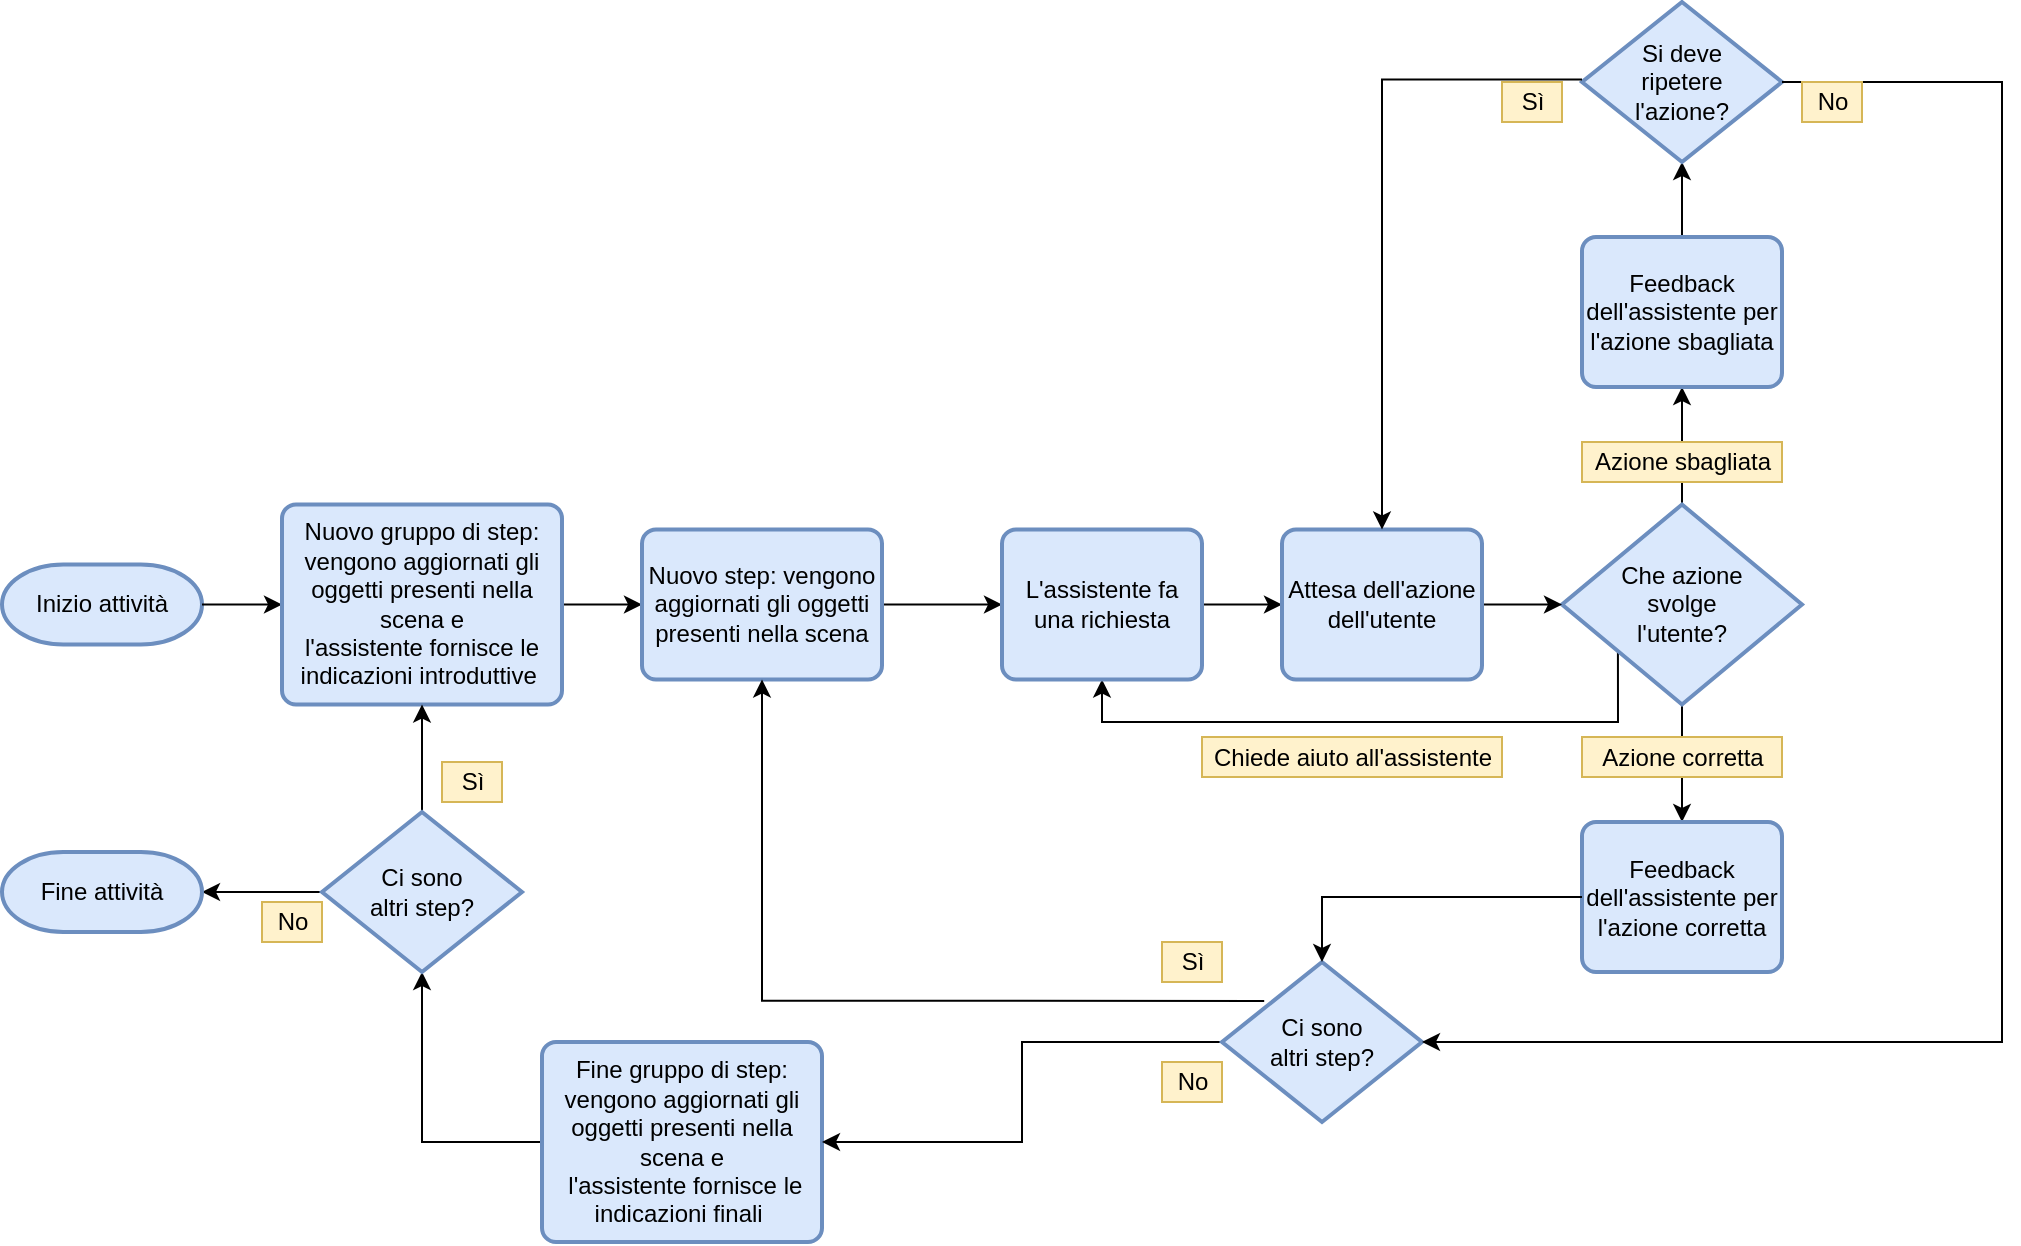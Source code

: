 <mxfile version="13.7.9" type="device" pages="2"><diagram id="1OueEMgrlsj0qGuh6_ml" name="Flow diagram"><mxGraphModel dx="4240" dy="3142" grid="1" gridSize="10" guides="1" tooltips="1" connect="1" arrows="1" fold="1" page="1" pageScale="1" pageWidth="827" pageHeight="1169" math="0" shadow="0"><root><mxCell id="W0KYklzBLhfbYc2nzCM7-0"/><mxCell id="W0KYklzBLhfbYc2nzCM7-1" parent="W0KYklzBLhfbYc2nzCM7-0"/><mxCell id="W0KYklzBLhfbYc2nzCM7-3" value="&lt;span&gt;Inizio attività&lt;/span&gt;" style="strokeWidth=2;html=1;shape=mxgraph.flowchart.terminator;whiteSpace=wrap;fillColor=#dae8fc;strokeColor=#6c8ebf;" parent="W0KYklzBLhfbYc2nzCM7-1" vertex="1"><mxGeometry x="-630" y="-668.75" width="100" height="40" as="geometry"/></mxCell><mxCell id="W0KYklzBLhfbYc2nzCM7-10" value="" style="edgeStyle=orthogonalEdgeStyle;rounded=0;orthogonalLoop=1;jettySize=auto;html=1;exitX=1;exitY=0.5;exitDx=0;exitDy=0;exitPerimeter=0;" parent="W0KYklzBLhfbYc2nzCM7-1" source="W0KYklzBLhfbYc2nzCM7-3" target="W0KYklzBLhfbYc2nzCM7-8" edge="1"><mxGeometry relative="1" as="geometry"><mxPoint x="-400" y="-645" as="sourcePoint"/></mxGeometry></mxCell><mxCell id="W0KYklzBLhfbYc2nzCM7-29" value="" style="edgeStyle=orthogonalEdgeStyle;rounded=0;orthogonalLoop=1;jettySize=auto;html=1;" parent="W0KYklzBLhfbYc2nzCM7-1" source="W0KYklzBLhfbYc2nzCM7-8" target="W0KYklzBLhfbYc2nzCM7-12" edge="1"><mxGeometry relative="1" as="geometry"/></mxCell><mxCell id="W0KYklzBLhfbYc2nzCM7-8" value="Nuovo gruppo di step: vengono aggiornati gli oggetti presenti nella scena e&lt;br&gt;l'assistente fornisce le indicazioni introduttive&amp;nbsp;" style="rounded=1;whiteSpace=wrap;html=1;absoluteArcSize=1;arcSize=14;strokeWidth=2;fillColor=#dae8fc;strokeColor=#6c8ebf;" parent="W0KYklzBLhfbYc2nzCM7-1" vertex="1"><mxGeometry x="-490" y="-698.75" width="140" height="100" as="geometry"/></mxCell><mxCell id="W0KYklzBLhfbYc2nzCM7-17" value="" style="edgeStyle=orthogonalEdgeStyle;rounded=0;orthogonalLoop=1;jettySize=auto;html=1;exitX=0.5;exitY=0;exitDx=0;exitDy=0;exitPerimeter=0;" parent="W0KYklzBLhfbYc2nzCM7-1" source="W0KYklzBLhfbYc2nzCM7-11" target="W0KYklzBLhfbYc2nzCM7-15" edge="1"><mxGeometry relative="1" as="geometry"/></mxCell><mxCell id="W0KYklzBLhfbYc2nzCM7-18" value="" style="edgeStyle=orthogonalEdgeStyle;rounded=0;orthogonalLoop=1;jettySize=auto;html=1;" parent="W0KYklzBLhfbYc2nzCM7-1" source="W0KYklzBLhfbYc2nzCM7-11" target="W0KYklzBLhfbYc2nzCM7-16" edge="1"><mxGeometry relative="1" as="geometry"/></mxCell><mxCell id="W0KYklzBLhfbYc2nzCM7-19" value="" style="edgeStyle=orthogonalEdgeStyle;rounded=0;orthogonalLoop=1;jettySize=auto;html=1;exitX=0.233;exitY=0.731;exitDx=0;exitDy=0;exitPerimeter=0;" parent="W0KYklzBLhfbYc2nzCM7-1" source="W0KYklzBLhfbYc2nzCM7-11" target="W0KYklzBLhfbYc2nzCM7-13" edge="1"><mxGeometry relative="1" as="geometry"><Array as="points"><mxPoint x="178" y="-590"/><mxPoint x="-80" y="-590"/></Array></mxGeometry></mxCell><mxCell id="W0KYklzBLhfbYc2nzCM7-11" value="Che azione &lt;br&gt;svolge &lt;br&gt;l'utente?" style="strokeWidth=2;html=1;shape=mxgraph.flowchart.decision;whiteSpace=wrap;fillColor=#dae8fc;strokeColor=#6c8ebf;" parent="W0KYklzBLhfbYc2nzCM7-1" vertex="1"><mxGeometry x="150" y="-698.75" width="120" height="100" as="geometry"/></mxCell><mxCell id="W0KYklzBLhfbYc2nzCM7-28" value="" style="edgeStyle=orthogonalEdgeStyle;rounded=0;orthogonalLoop=1;jettySize=auto;html=1;" parent="W0KYklzBLhfbYc2nzCM7-1" source="W0KYklzBLhfbYc2nzCM7-12" target="W0KYklzBLhfbYc2nzCM7-13" edge="1"><mxGeometry relative="1" as="geometry"/></mxCell><mxCell id="W0KYklzBLhfbYc2nzCM7-12" value="Nuovo step: vengono aggiornati gli oggetti presenti nella scena" style="rounded=1;whiteSpace=wrap;html=1;absoluteArcSize=1;arcSize=14;strokeWidth=2;fillColor=#dae8fc;strokeColor=#6c8ebf;" parent="W0KYklzBLhfbYc2nzCM7-1" vertex="1"><mxGeometry x="-310" y="-686.25" width="120" height="75" as="geometry"/></mxCell><mxCell id="W0KYklzBLhfbYc2nzCM7-27" value="" style="edgeStyle=orthogonalEdgeStyle;rounded=0;orthogonalLoop=1;jettySize=auto;html=1;" parent="W0KYklzBLhfbYc2nzCM7-1" source="W0KYklzBLhfbYc2nzCM7-13" target="W0KYklzBLhfbYc2nzCM7-26" edge="1"><mxGeometry relative="1" as="geometry"/></mxCell><mxCell id="W0KYklzBLhfbYc2nzCM7-13" value="L'assistente fa una richiesta" style="rounded=1;whiteSpace=wrap;html=1;absoluteArcSize=1;arcSize=14;strokeWidth=2;fillColor=#dae8fc;strokeColor=#6c8ebf;" parent="W0KYklzBLhfbYc2nzCM7-1" vertex="1"><mxGeometry x="-130" y="-686.25" width="100" height="75" as="geometry"/></mxCell><mxCell id="W0KYklzBLhfbYc2nzCM7-46" value="" style="edgeStyle=orthogonalEdgeStyle;rounded=0;orthogonalLoop=1;jettySize=auto;html=1;" parent="W0KYklzBLhfbYc2nzCM7-1" source="W0KYklzBLhfbYc2nzCM7-14" target="W0KYklzBLhfbYc2nzCM7-45" edge="1"><mxGeometry relative="1" as="geometry"/></mxCell><mxCell id="W0KYklzBLhfbYc2nzCM7-14" value="Fine gruppo di step: vengono aggiornati gli oggetti presenti nella scena e&lt;br&gt;&amp;nbsp;l'assistente fornisce le indicazioni finali&amp;nbsp;" style="rounded=1;whiteSpace=wrap;html=1;absoluteArcSize=1;arcSize=14;strokeWidth=2;fillColor=#dae8fc;strokeColor=#6c8ebf;" parent="W0KYklzBLhfbYc2nzCM7-1" vertex="1"><mxGeometry x="-360" y="-430" width="140" height="100" as="geometry"/></mxCell><mxCell id="W0KYklzBLhfbYc2nzCM7-34" value="" style="edgeStyle=orthogonalEdgeStyle;rounded=0;orthogonalLoop=1;jettySize=auto;html=1;" parent="W0KYklzBLhfbYc2nzCM7-1" source="W0KYklzBLhfbYc2nzCM7-15" target="W0KYklzBLhfbYc2nzCM7-30" edge="1"><mxGeometry relative="1" as="geometry"/></mxCell><mxCell id="W0KYklzBLhfbYc2nzCM7-15" value="Feedback dell'assistente per l'azione sbagliata" style="rounded=1;whiteSpace=wrap;html=1;absoluteArcSize=1;arcSize=14;strokeWidth=2;fillColor=#dae8fc;strokeColor=#6c8ebf;" parent="W0KYklzBLhfbYc2nzCM7-1" vertex="1"><mxGeometry x="160" y="-832.5" width="100" height="75" as="geometry"/></mxCell><mxCell id="W0KYklzBLhfbYc2nzCM7-16" value="Feedback dell'assistente per l'azione corretta" style="rounded=1;whiteSpace=wrap;html=1;absoluteArcSize=1;arcSize=14;strokeWidth=2;fillColor=#dae8fc;strokeColor=#6c8ebf;" parent="W0KYklzBLhfbYc2nzCM7-1" vertex="1"><mxGeometry x="160" y="-540" width="100" height="75" as="geometry"/></mxCell><mxCell id="W0KYklzBLhfbYc2nzCM7-20" value="Chiede aiuto all'assistente" style="text;html=1;align=center;verticalAlign=middle;resizable=0;points=[];autosize=1;fillColor=#fff2cc;strokeColor=#d6b656;" parent="W0KYklzBLhfbYc2nzCM7-1" vertex="1"><mxGeometry x="-30" y="-582.5" width="150" height="20" as="geometry"/></mxCell><mxCell id="W0KYklzBLhfbYc2nzCM7-21" value="Azione sbagliata" style="text;html=1;align=center;verticalAlign=middle;resizable=0;points=[];autosize=1;fillColor=#fff2cc;strokeColor=#d6b656;" parent="W0KYklzBLhfbYc2nzCM7-1" vertex="1"><mxGeometry x="160" y="-730" width="100" height="20" as="geometry"/></mxCell><mxCell id="W0KYklzBLhfbYc2nzCM7-23" value="Azione corretta" style="text;html=1;align=center;verticalAlign=middle;resizable=0;points=[];autosize=1;fillColor=#fff2cc;strokeColor=#d6b656;" parent="W0KYklzBLhfbYc2nzCM7-1" vertex="1"><mxGeometry x="160" y="-582.5" width="100" height="20" as="geometry"/></mxCell><mxCell id="W0KYklzBLhfbYc2nzCM7-42" value="" style="edgeStyle=orthogonalEdgeStyle;rounded=0;orthogonalLoop=1;jettySize=auto;html=1;" parent="W0KYklzBLhfbYc2nzCM7-1" source="W0KYklzBLhfbYc2nzCM7-25" target="W0KYklzBLhfbYc2nzCM7-14" edge="1"><mxGeometry relative="1" as="geometry"/></mxCell><mxCell id="W0KYklzBLhfbYc2nzCM7-25" value="Ci sono&lt;br&gt;altri step?" style="strokeWidth=2;html=1;shape=mxgraph.flowchart.decision;whiteSpace=wrap;fillColor=#dae8fc;strokeColor=#6c8ebf;" parent="W0KYklzBLhfbYc2nzCM7-1" vertex="1"><mxGeometry x="-20" y="-470" width="100" height="80" as="geometry"/></mxCell><mxCell id="W0KYklzBLhfbYc2nzCM7-35" value="" style="edgeStyle=orthogonalEdgeStyle;rounded=0;orthogonalLoop=1;jettySize=auto;html=1;" parent="W0KYklzBLhfbYc2nzCM7-1" source="W0KYklzBLhfbYc2nzCM7-26" target="W0KYklzBLhfbYc2nzCM7-11" edge="1"><mxGeometry relative="1" as="geometry"/></mxCell><mxCell id="W0KYklzBLhfbYc2nzCM7-26" value="Attesa dell'azione dell'utente" style="rounded=1;whiteSpace=wrap;html=1;absoluteArcSize=1;arcSize=14;strokeWidth=2;fillColor=#dae8fc;strokeColor=#6c8ebf;" parent="W0KYklzBLhfbYc2nzCM7-1" vertex="1"><mxGeometry x="10" y="-686.25" width="100" height="75" as="geometry"/></mxCell><mxCell id="W0KYklzBLhfbYc2nzCM7-30" value="Si deve &lt;br&gt;ripetere &lt;br&gt;l'azione?" style="strokeWidth=2;html=1;shape=mxgraph.flowchart.decision;whiteSpace=wrap;fillColor=#dae8fc;strokeColor=#6c8ebf;" parent="W0KYklzBLhfbYc2nzCM7-1" vertex="1"><mxGeometry x="160" y="-950" width="100" height="80" as="geometry"/></mxCell><mxCell id="W0KYklzBLhfbYc2nzCM7-31" value="" style="edgeStyle=orthogonalEdgeStyle;rounded=0;orthogonalLoop=1;jettySize=auto;html=1;exitX=0.228;exitY=0.222;exitDx=0;exitDy=0;exitPerimeter=0;" parent="W0KYklzBLhfbYc2nzCM7-1" target="W0KYklzBLhfbYc2nzCM7-26" edge="1"><mxGeometry relative="1" as="geometry"><mxPoint x="160.0" y="-911.3" as="sourcePoint"/><mxPoint x="-97.36" y="-917.25" as="targetPoint"/><Array as="points"><mxPoint x="60" y="-911"/></Array></mxGeometry></mxCell><mxCell id="W0KYklzBLhfbYc2nzCM7-33" value="" style="edgeStyle=orthogonalEdgeStyle;rounded=0;orthogonalLoop=1;jettySize=auto;html=1;exitX=1;exitY=0.5;exitDx=0;exitDy=0;exitPerimeter=0;entryX=1;entryY=0.5;entryDx=0;entryDy=0;entryPerimeter=0;" parent="W0KYklzBLhfbYc2nzCM7-1" source="W0KYklzBLhfbYc2nzCM7-30" target="W0KYklzBLhfbYc2nzCM7-25" edge="1"><mxGeometry relative="1" as="geometry"><mxPoint x="170.0" y="-901.3" as="sourcePoint"/><mxPoint x="400" y="-770" as="targetPoint"/><Array as="points"><mxPoint x="370" y="-910"/><mxPoint x="370" y="-430"/></Array></mxGeometry></mxCell><mxCell id="W0KYklzBLhfbYc2nzCM7-36" value="" style="edgeStyle=orthogonalEdgeStyle;rounded=0;orthogonalLoop=1;jettySize=auto;html=1;exitX=0;exitY=0.5;exitDx=0;exitDy=0;entryX=0.5;entryY=0;entryDx=0;entryDy=0;entryPerimeter=0;" parent="W0KYklzBLhfbYc2nzCM7-1" source="W0KYklzBLhfbYc2nzCM7-16" target="W0KYklzBLhfbYc2nzCM7-25" edge="1"><mxGeometry relative="1" as="geometry"><mxPoint x="149.96" y="-510" as="sourcePoint"/><mxPoint x="30" y="-450" as="targetPoint"/><Array as="points"><mxPoint x="30" y="-502"/></Array></mxGeometry></mxCell><mxCell id="W0KYklzBLhfbYc2nzCM7-37" value="Sì" style="text;html=1;align=center;verticalAlign=middle;resizable=0;points=[];autosize=1;fillColor=#fff2cc;strokeColor=#d6b656;" parent="W0KYklzBLhfbYc2nzCM7-1" vertex="1"><mxGeometry x="120" y="-910" width="30" height="20" as="geometry"/></mxCell><mxCell id="W0KYklzBLhfbYc2nzCM7-38" value="No" style="text;html=1;align=center;verticalAlign=middle;resizable=0;points=[];autosize=1;fillColor=#fff2cc;strokeColor=#d6b656;" parent="W0KYklzBLhfbYc2nzCM7-1" vertex="1"><mxGeometry x="270" y="-910" width="30" height="20" as="geometry"/></mxCell><mxCell id="W0KYklzBLhfbYc2nzCM7-44" value="" style="edgeStyle=orthogonalEdgeStyle;rounded=0;orthogonalLoop=1;jettySize=auto;html=1;exitX=0.211;exitY=0.243;exitDx=0;exitDy=0;exitPerimeter=0;entryX=0.5;entryY=1;entryDx=0;entryDy=0;" parent="W0KYklzBLhfbYc2nzCM7-1" source="W0KYklzBLhfbYc2nzCM7-25" target="W0KYklzBLhfbYc2nzCM7-12" edge="1"><mxGeometry relative="1" as="geometry"><mxPoint x="-10" y="-420" as="sourcePoint"/><mxPoint x="-360" y="-420" as="targetPoint"/><Array as="points"><mxPoint x="-250" y="-451"/></Array></mxGeometry></mxCell><mxCell id="W0KYklzBLhfbYc2nzCM7-47" value="" style="edgeStyle=orthogonalEdgeStyle;rounded=0;orthogonalLoop=1;jettySize=auto;html=1;" parent="W0KYklzBLhfbYc2nzCM7-1" source="W0KYklzBLhfbYc2nzCM7-45" target="W0KYklzBLhfbYc2nzCM7-8" edge="1"><mxGeometry relative="1" as="geometry"/></mxCell><mxCell id="W0KYklzBLhfbYc2nzCM7-49" value="" style="edgeStyle=orthogonalEdgeStyle;rounded=0;orthogonalLoop=1;jettySize=auto;html=1;" parent="W0KYklzBLhfbYc2nzCM7-1" source="W0KYklzBLhfbYc2nzCM7-45" target="W0KYklzBLhfbYc2nzCM7-48" edge="1"><mxGeometry relative="1" as="geometry"/></mxCell><mxCell id="W0KYklzBLhfbYc2nzCM7-45" value="Ci sono&lt;br&gt;altri step?" style="strokeWidth=2;html=1;shape=mxgraph.flowchart.decision;whiteSpace=wrap;fillColor=#dae8fc;strokeColor=#6c8ebf;" parent="W0KYklzBLhfbYc2nzCM7-1" vertex="1"><mxGeometry x="-470" y="-545" width="100" height="80" as="geometry"/></mxCell><mxCell id="W0KYklzBLhfbYc2nzCM7-48" value="&lt;span&gt;Fine attività&lt;/span&gt;" style="strokeWidth=2;html=1;shape=mxgraph.flowchart.terminator;whiteSpace=wrap;fillColor=#dae8fc;strokeColor=#6c8ebf;" parent="W0KYklzBLhfbYc2nzCM7-1" vertex="1"><mxGeometry x="-630" y="-525" width="100" height="40" as="geometry"/></mxCell><mxCell id="W0KYklzBLhfbYc2nzCM7-50" value="Sì" style="text;html=1;align=center;verticalAlign=middle;resizable=0;points=[];autosize=1;fillColor=#fff2cc;strokeColor=#d6b656;" parent="W0KYklzBLhfbYc2nzCM7-1" vertex="1"><mxGeometry x="-50" y="-480" width="30" height="20" as="geometry"/></mxCell><mxCell id="W0KYklzBLhfbYc2nzCM7-51" value="Sì" style="text;html=1;align=center;verticalAlign=middle;resizable=0;points=[];autosize=1;fillColor=#fff2cc;strokeColor=#d6b656;" parent="W0KYklzBLhfbYc2nzCM7-1" vertex="1"><mxGeometry x="-410" y="-570" width="30" height="20" as="geometry"/></mxCell><mxCell id="W0KYklzBLhfbYc2nzCM7-52" value="No" style="text;html=1;align=center;verticalAlign=middle;resizable=0;points=[];autosize=1;fillColor=#fff2cc;strokeColor=#d6b656;" parent="W0KYklzBLhfbYc2nzCM7-1" vertex="1"><mxGeometry x="-50" y="-420" width="30" height="20" as="geometry"/></mxCell><mxCell id="W0KYklzBLhfbYc2nzCM7-53" value="No" style="text;html=1;align=center;verticalAlign=middle;resizable=0;points=[];autosize=1;fillColor=#fff2cc;strokeColor=#d6b656;" parent="W0KYklzBLhfbYc2nzCM7-1" vertex="1"><mxGeometry x="-500" y="-500" width="30" height="20" as="geometry"/></mxCell></root></mxGraphModel></diagram><diagram id="96c8jxUAuqUaFpCVLt77" name="Class diagram"><mxGraphModel dx="1730" dy="1012" grid="1" gridSize="10" guides="1" tooltips="1" connect="1" arrows="1" fold="1" page="1" pageScale="1" pageWidth="827" pageHeight="1169" math="0" shadow="0"><root><mxCell id="K9vjnaVN2w3pyxhPJjE8-0"/><mxCell id="K9vjnaVN2w3pyxhPJjE8-1" parent="K9vjnaVN2w3pyxhPJjE8-0"/><mxCell id="1M5KVWFAqbHTrGxSQuIE-5" value="&lt;p style=&quot;margin: 0px ; margin-top: 4px ; text-align: center&quot;&gt;&lt;b&gt;ActivityConfiguration&lt;/b&gt;&lt;/p&gt;&lt;hr size=&quot;1&quot;&gt;&lt;p style=&quot;margin: 0px ; margin-left: 4px&quot;&gt;+ id: string&lt;/p&gt;&lt;p style=&quot;margin: 0px ; margin-left: 4px&quot;&gt;+&amp;nbsp;name: string&lt;/p&gt;&lt;p style=&quot;margin: 0px ; margin-left: 4px&quot;&gt;+&amp;nbsp;description: string&lt;/p&gt;&lt;p style=&quot;margin: 0px ; margin-left: 4px&quot;&gt;+ image: string&lt;/p&gt;&lt;p style=&quot;margin: 0px ; margin-left: 4px&quot;&gt;+ scene: string&lt;/p&gt;&lt;p style=&quot;margin: 0px ; margin-left: 4px&quot;&gt;&lt;span&gt;+&amp;nbsp;objsToRemove: List&amp;lt;string&amp;gt;&lt;/span&gt;&lt;br&gt;&lt;/p&gt;&lt;p style=&quot;margin: 0px ; margin-left: 4px&quot;&gt;&lt;br&gt;&lt;/p&gt;&lt;p style=&quot;margin: 0px ; margin-left: 4px&quot;&gt;&lt;br&gt;&lt;/p&gt;" style="verticalAlign=top;align=left;overflow=fill;fontSize=12;fontFamily=Helvetica;html=1;fillColor=#dae8fc;strokeColor=#6c8ebf;" vertex="1" parent="K9vjnaVN2w3pyxhPJjE8-1"><mxGeometry x="330" y="70" width="210" height="120" as="geometry"/></mxCell><mxCell id="1M5KVWFAqbHTrGxSQuIE-7" value="&lt;p style=&quot;margin: 0px ; margin-top: 4px ; text-align: center&quot;&gt;&lt;b&gt;VirtualAsssistantInfo&lt;/b&gt;&lt;/p&gt;&lt;hr size=&quot;1&quot;&gt;&lt;p style=&quot;margin: 0px ; margin-left: 4px&quot;&gt;&lt;span&gt;+&amp;nbsp;flipBalloon: string&lt;/span&gt;&lt;br&gt;&lt;/p&gt;&lt;p style=&quot;margin: 0px ; margin-left: 4px&quot;&gt;+&amp;nbsp;maxBalloonWidth: int&lt;/p&gt;&lt;p style=&quot;margin: 0px ; margin-left: 4px&quot;&gt;+ lockRotation: bool&lt;/p&gt;&lt;p style=&quot;margin: 0px ; margin-left: 4px&quot;&gt;&lt;br&gt;&lt;/p&gt;" style="verticalAlign=top;align=left;overflow=fill;fontSize=12;fontFamily=Helvetica;html=1;fillColor=#dae8fc;strokeColor=#6c8ebf;" vertex="1" parent="K9vjnaVN2w3pyxhPJjE8-1"><mxGeometry x="30" y="31" width="180" height="90" as="geometry"/></mxCell><mxCell id="1M5KVWFAqbHTrGxSQuIE-8" value="&lt;p style=&quot;margin: 0px ; margin-top: 4px ; text-align: center&quot;&gt;&lt;b&gt;PlayerInfo&lt;/b&gt;&lt;/p&gt;&lt;hr size=&quot;1&quot;&gt;&lt;p style=&quot;margin: 0px ; margin-left: 4px&quot;&gt;&lt;span&gt;+&amp;nbsp;groundOffset: int&lt;/span&gt;&lt;br&gt;&lt;/p&gt;&lt;p style=&quot;margin: 0px ; margin-left: 4px&quot;&gt;&lt;br&gt;&lt;/p&gt;" style="verticalAlign=top;align=left;overflow=fill;fontSize=12;fontFamily=Helvetica;html=1;fillColor=#dae8fc;strokeColor=#6c8ebf;" vertex="1" parent="K9vjnaVN2w3pyxhPJjE8-1"><mxGeometry x="700" y="85" width="180" height="60" as="geometry"/></mxCell><mxCell id="1M5KVWFAqbHTrGxSQuIE-9" value="&lt;p style=&quot;margin: 0px ; margin-top: 4px ; text-align: center&quot;&gt;&lt;b&gt;UserClass&lt;/b&gt;&lt;/p&gt;&lt;hr size=&quot;1&quot;&gt;&lt;p style=&quot;margin: 0px ; margin-left: 4px&quot;&gt;+ year: int&lt;/p&gt;&lt;p style=&quot;margin: 0px ; margin-left: 4px&quot;&gt;+&amp;nbsp;instituteType: string&lt;/p&gt;&lt;p style=&quot;margin: 0px ; margin-left: 4px&quot;&gt;&lt;br&gt;&lt;/p&gt;" style="verticalAlign=top;align=left;overflow=fill;fontSize=12;fontFamily=Helvetica;html=1;fillColor=#dae8fc;strokeColor=#6c8ebf;" vertex="1" parent="K9vjnaVN2w3pyxhPJjE8-1"><mxGeometry x="30" y="200" width="160" height="70" as="geometry"/></mxCell><mxCell id="1M5KVWFAqbHTrGxSQuIE-10" value="&lt;p style=&quot;margin: 0px ; margin-top: 4px ; text-align: center&quot;&gt;&lt;b&gt;EventGroup&lt;/b&gt;&lt;/p&gt;&lt;hr size=&quot;1&quot;&gt;&lt;p style=&quot;margin: 0px ; margin-left: 4px&quot;&gt;+ type: string&lt;/p&gt;&lt;p style=&quot;margin: 0px ; margin-left: 4px&quot;&gt;+&amp;nbsp;instructionIntro: List&amp;lt;string&amp;gt;&lt;/p&gt;&lt;p style=&quot;margin: 0px ; margin-left: 4px&quot;&gt;+ instructionEnd: List&amp;lt;string&amp;gt;&lt;/p&gt;&lt;p style=&quot;margin: 0px ; margin-left: 4px&quot;&gt;+&amp;nbsp;stepsToReproduce: int&lt;/p&gt;&lt;p style=&quot;margin: 0px ; margin-left: 4px&quot;&gt;+ randomEvents: bool&lt;/p&gt;&lt;p style=&quot;margin: 0px ; margin-left: 4px&quot;&gt;+ selectablesToSpawn: int&lt;/p&gt;&lt;p style=&quot;margin: 0px ; margin-left: 4px&quot;&gt;+ interactablesToSpawn:&amp;nbsp;int&lt;/p&gt;&lt;p style=&quot;margin: 0px ; margin-left: 4px&quot;&gt;+&amp;nbsp;targetsToSpawn: int&lt;/p&gt;&lt;p style=&quot;margin: 0px ; margin-left: 4px&quot;&gt;+&amp;nbsp;selectablesRandomSpawn: bool&lt;/p&gt;&lt;p style=&quot;margin: 0px ; margin-left: 4px&quot;&gt;+&amp;nbsp;interactablesRandomSpawn: bool&lt;/p&gt;&lt;p style=&quot;margin: 0px ; margin-left: 4px&quot;&gt;+&amp;nbsp;targetsRandomSpawn: bool&lt;/p&gt;&lt;p style=&quot;margin: 0px 0px 0px 4px&quot;&gt;+&amp;nbsp;skipIfWrong: bool&lt;/p&gt;" style="verticalAlign=top;align=left;overflow=fill;fontSize=12;fontFamily=Helvetica;html=1;fillColor=#dae8fc;strokeColor=#6c8ebf;" vertex="1" parent="K9vjnaVN2w3pyxhPJjE8-1"><mxGeometry x="290" y="270" width="290" height="210" as="geometry"/></mxCell><mxCell id="1M5KVWFAqbHTrGxSQuIE-11" value="&lt;p style=&quot;margin: 0px ; margin-top: 4px ; text-align: center&quot;&gt;&lt;b&gt;EventConfiguration&lt;/b&gt;&lt;/p&gt;&lt;hr size=&quot;1&quot;&gt;&lt;p style=&quot;margin: 0px ; margin-left: 4px&quot;&gt;&lt;br&gt;&lt;/p&gt;" style="verticalAlign=top;align=left;overflow=fill;fontSize=12;fontFamily=Helvetica;html=1;fillColor=#dae8fc;strokeColor=#6c8ebf;" vertex="1" parent="K9vjnaVN2w3pyxhPJjE8-1"><mxGeometry x="340" y="544" width="190" height="40" as="geometry"/></mxCell><mxCell id="1M5KVWFAqbHTrGxSQuIE-15" value="&lt;p style=&quot;margin: 0px ; margin-top: 4px ; text-align: center&quot;&gt;&lt;b&gt;EventObjs&lt;/b&gt;&lt;br&gt;&lt;/p&gt;&lt;hr size=&quot;1&quot;&gt;&lt;p style=&quot;margin: 0px ; margin-left: 4px&quot;&gt;&lt;span&gt;+ selectablesToDeactivate:&amp;nbsp;List&amp;lt;string&amp;gt;&lt;/span&gt;&lt;br&gt;&lt;/p&gt;&lt;p style=&quot;margin: 0px 0px 0px 4px&quot;&gt;+ interactablesToDeactivate:&amp;nbsp;List&amp;lt;string&amp;gt;&lt;/p&gt;&lt;p style=&quot;margin: 0px 0px 0px 4px&quot;&gt;+ targetsToDeactivate:&amp;nbsp;List&amp;lt;string&amp;gt;&lt;/p&gt;&lt;p style=&quot;margin: 0px 0px 0px 4px&quot;&gt;&lt;span&gt;+ othersToDeactivate:&amp;nbsp;List&amp;lt;string&amp;gt;&lt;/span&gt;&lt;/p&gt;" style="verticalAlign=top;align=left;overflow=fill;fontSize=12;fontFamily=Helvetica;html=1;fillColor=#dae8fc;strokeColor=#6c8ebf;" vertex="1" parent="K9vjnaVN2w3pyxhPJjE8-1"><mxGeometry x="20" y="630" width="240" height="100" as="geometry"/></mxCell><mxCell id="1M5KVWFAqbHTrGxSQuIE-16" value="&lt;p style=&quot;margin: 0px ; margin-top: 4px ; text-align: center&quot;&gt;&lt;b&gt;EventParameters&lt;/b&gt;&lt;br&gt;&lt;/p&gt;&lt;hr size=&quot;1&quot;&gt;&lt;p style=&quot;margin: 0px ; margin-left: 4px&quot;&gt;+ correctSelectables: List&amp;lt;string&amp;gt;&lt;/p&gt;&lt;p style=&quot;margin: 0px ; margin-left: 4px&quot;&gt;+&amp;nbsp;correctInteractables: List&amp;lt;string&amp;gt;&lt;/p&gt;&lt;p style=&quot;margin: 0px ; margin-left: 4px&quot;&gt;+ correctTargets: List&amp;lt;string&amp;gt;&lt;/p&gt;&lt;p style=&quot;margin: 0px ; margin-left: 4px&quot;&gt;+&amp;nbsp;correctAnswers: List&amp;lt;string&amp;gt;&lt;/p&gt;&lt;p style=&quot;margin: 0px ; margin-left: 4px&quot;&gt;+ correctExpressions: List&amp;lt;string&amp;gt;&lt;/p&gt;&lt;p style=&quot;margin: 0px ; margin-left: 4px&quot;&gt;+&amp;nbsp;objsToDeactivate: List&amp;lt;string&amp;gt;&lt;/p&gt;&lt;p style=&quot;margin: 0px ; margin-left: 4px&quot;&gt;+&amp;nbsp;numericParameter: int&lt;/p&gt;" style="verticalAlign=top;align=left;overflow=fill;fontSize=12;fontFamily=Helvetica;html=1;fillColor=#dae8fc;strokeColor=#6c8ebf;" vertex="1" parent="K9vjnaVN2w3pyxhPJjE8-1"><mxGeometry x="640" y="595" width="207" height="135" as="geometry"/></mxCell><mxCell id="1M5KVWFAqbHTrGxSQuIE-17" value="&lt;p style=&quot;margin: 0px ; margin-top: 4px ; text-align: center&quot;&gt;&lt;b&gt;Instructions&lt;/b&gt;&lt;br&gt;&lt;/p&gt;&lt;hr size=&quot;1&quot;&gt;&lt;p style=&quot;margin: 0px ; margin-left: 4px&quot;&gt;+&amp;nbsp;request: List&amp;lt;string&amp;gt;&lt;/p&gt;&lt;p style=&quot;margin: 0px ; margin-left: 4px&quot;&gt;+&amp;nbsp;correct: List&amp;lt;string&amp;gt;&lt;br&gt;&lt;/p&gt;&lt;p style=&quot;margin: 0px ; margin-left: 4px&quot;&gt;+&amp;nbsp;wrong: List&amp;lt;string&amp;gt;&lt;br&gt;&lt;/p&gt;&lt;p style=&quot;margin: 0px ; margin-left: 4px&quot;&gt;&lt;br&gt;&lt;/p&gt;" style="verticalAlign=top;align=left;overflow=fill;fontSize=12;fontFamily=Helvetica;html=1;fillColor=#dae8fc;strokeColor=#6c8ebf;" vertex="1" parent="K9vjnaVN2w3pyxhPJjE8-1"><mxGeometry x="365" y="640" width="140" height="80" as="geometry"/></mxCell><mxCell id="1M5KVWFAqbHTrGxSQuIE-18" value="&lt;p style=&quot;margin: 0px ; margin-top: 4px ; text-align: center&quot;&gt;&lt;b&gt;SceneObj&lt;/b&gt;&lt;/p&gt;&lt;hr size=&quot;1&quot;&gt;&lt;p style=&quot;margin: 0px ; margin-left: 4px&quot;&gt;+&amp;nbsp;prefab: string&lt;/p&gt;&lt;p style=&quot;margin: 0px ; margin-left: 4px&quot;&gt;+&amp;nbsp;name: string&lt;br&gt;&lt;/p&gt;&lt;p style=&quot;margin: 0px ; margin-left: 4px&quot;&gt;+&amp;nbsp;text: string&lt;/p&gt;" style="verticalAlign=top;align=left;overflow=fill;fontSize=12;fontFamily=Helvetica;html=1;fillColor=#dae8fc;strokeColor=#6c8ebf;" vertex="1" parent="K9vjnaVN2w3pyxhPJjE8-1"><mxGeometry x="890" y="460" width="113" height="80" as="geometry"/></mxCell><mxCell id="1M5KVWFAqbHTrGxSQuIE-19" value="&lt;p style=&quot;margin: 0px ; margin-top: 4px ; text-align: center&quot;&gt;&lt;b&gt;CustomVector3&lt;/b&gt;&lt;br&gt;&lt;/p&gt;&lt;hr size=&quot;1&quot;&gt;&lt;p style=&quot;margin: 0px ; margin-left: 4px&quot;&gt;+&amp;nbsp;x: float&lt;/p&gt;&lt;p style=&quot;margin: 0px ; margin-left: 4px&quot;&gt;+&amp;nbsp;y: float&lt;br&gt;&lt;/p&gt;&lt;p style=&quot;margin: 0px ; margin-left: 4px&quot;&gt;+&amp;nbsp;z: float&lt;br&gt;&lt;/p&gt;&lt;p style=&quot;margin: 0px ; margin-left: 4px&quot;&gt;&lt;br&gt;&lt;/p&gt;" style="verticalAlign=top;align=left;overflow=fill;fontSize=12;fontFamily=Helvetica;html=1;fillColor=#dae8fc;strokeColor=#6c8ebf;" vertex="1" parent="K9vjnaVN2w3pyxhPJjE8-1"><mxGeometry x="973" y="200" width="110" height="80" as="geometry"/></mxCell><mxCell id="1M5KVWFAqbHTrGxSQuIE-20" value="&lt;p style=&quot;margin: 0px ; margin-top: 4px ; text-align: center&quot;&gt;&lt;b&gt;CustomTransform&lt;/b&gt;&lt;br&gt;&lt;/p&gt;&lt;hr size=&quot;1&quot;&gt;&lt;p style=&quot;margin: 0px ; margin-left: 4px&quot;&gt;&lt;br&gt;&lt;/p&gt;" style="verticalAlign=top;align=left;overflow=fill;fontSize=12;fontFamily=Helvetica;html=1;fillColor=#dae8fc;strokeColor=#6c8ebf;" vertex="1" parent="K9vjnaVN2w3pyxhPJjE8-1"><mxGeometry x="827" y="355" width="163" height="40" as="geometry"/></mxCell><mxCell id="1M5KVWFAqbHTrGxSQuIE-72" value="+&amp;nbsp;virtualAssistant" style="endArrow=block;endFill=1;html=1;edgeStyle=orthogonalEdgeStyle;align=left;verticalAlign=top;fontSize=11;exitX=0;exitY=0.25;exitDx=0;exitDy=0;entryX=1;entryY=0.75;entryDx=0;entryDy=0;" edge="1" parent="K9vjnaVN2w3pyxhPJjE8-1" source="1M5KVWFAqbHTrGxSQuIE-5" target="1M5KVWFAqbHTrGxSQuIE-7"><mxGeometry x="0.506" relative="1" as="geometry"><mxPoint x="230" y="200" as="sourcePoint"/><mxPoint x="220" y="98" as="targetPoint"/><Array as="points"><mxPoint x="330" y="99"/></Array><mxPoint as="offset"/></mxGeometry></mxCell><mxCell id="1M5KVWFAqbHTrGxSQuIE-73" value="1" style="edgeLabel;resizable=0;html=1;align=left;verticalAlign=bottom;" connectable="0" vertex="1" parent="1M5KVWFAqbHTrGxSQuIE-72"><mxGeometry x="-1" relative="1" as="geometry"><mxPoint x="-14" as="offset"/></mxGeometry></mxCell><mxCell id="1M5KVWFAqbHTrGxSQuIE-74" value="+&amp;nbsp;classes" style="endArrow=block;endFill=1;html=1;edgeStyle=orthogonalEdgeStyle;align=left;verticalAlign=top;fontSize=11;entryX=1;entryY=0.5;entryDx=0;entryDy=0;exitX=0;exitY=0.75;exitDx=0;exitDy=0;" edge="1" parent="K9vjnaVN2w3pyxhPJjE8-1" source="1M5KVWFAqbHTrGxSQuIE-5" target="1M5KVWFAqbHTrGxSQuIE-9"><mxGeometry x="-0.452" relative="1" as="geometry"><mxPoint x="340" y="145" as="sourcePoint"/><mxPoint x="230.0" y="145" as="targetPoint"/><mxPoint as="offset"/></mxGeometry></mxCell><mxCell id="1M5KVWFAqbHTrGxSQuIE-75" value="1..n" style="edgeLabel;resizable=0;html=1;align=left;verticalAlign=bottom;" connectable="0" vertex="1" parent="1M5KVWFAqbHTrGxSQuIE-74"><mxGeometry x="-1" relative="1" as="geometry"><mxPoint x="-30" y="-2.5" as="offset"/></mxGeometry></mxCell><mxCell id="1M5KVWFAqbHTrGxSQuIE-76" value="+&amp;nbsp;player" style="endArrow=block;endFill=1;html=1;edgeStyle=orthogonalEdgeStyle;align=left;verticalAlign=top;fontSize=11;entryX=0;entryY=0.25;entryDx=0;entryDy=0;exitX=1;exitY=0.25;exitDx=0;exitDy=0;" edge="1" parent="K9vjnaVN2w3pyxhPJjE8-1" source="1M5KVWFAqbHTrGxSQuIE-5" target="1M5KVWFAqbHTrGxSQuIE-8"><mxGeometry x="-1" relative="1" as="geometry"><mxPoint x="340" y="145" as="sourcePoint"/><mxPoint x="230.0" y="145" as="targetPoint"/><mxPoint as="offset"/></mxGeometry></mxCell><mxCell id="1M5KVWFAqbHTrGxSQuIE-77" value="1" style="edgeLabel;resizable=0;html=1;align=left;verticalAlign=bottom;" connectable="0" vertex="1" parent="1M5KVWFAqbHTrGxSQuIE-76"><mxGeometry x="-1" relative="1" as="geometry"><mxPoint as="offset"/></mxGeometry></mxCell><mxCell id="1M5KVWFAqbHTrGxSQuIE-78" value="+&amp;nbsp;eventGroups" style="endArrow=block;endFill=1;html=1;edgeStyle=orthogonalEdgeStyle;align=left;verticalAlign=top;fontSize=11;exitX=0.5;exitY=1;exitDx=0;exitDy=0;" edge="1" parent="K9vjnaVN2w3pyxhPJjE8-1" source="1M5KVWFAqbHTrGxSQuIE-5" target="1M5KVWFAqbHTrGxSQuIE-10"><mxGeometry x="-1" relative="1" as="geometry"><mxPoint x="550" y="145" as="sourcePoint"/><mxPoint x="650" y="145" as="targetPoint"/><mxPoint as="offset"/></mxGeometry></mxCell><mxCell id="1M5KVWFAqbHTrGxSQuIE-79" value="1..n" style="edgeLabel;resizable=0;html=1;align=left;verticalAlign=bottom;" connectable="0" vertex="1" parent="1M5KVWFAqbHTrGxSQuIE-78"><mxGeometry x="-1" relative="1" as="geometry"><mxPoint x="-35" y="20" as="offset"/></mxGeometry></mxCell><mxCell id="1M5KVWFAqbHTrGxSQuIE-80" value="+ transform" style="endArrow=block;endFill=1;html=1;edgeStyle=orthogonalEdgeStyle;align=left;verticalAlign=top;fontSize=11;exitX=0.5;exitY=1;exitDx=0;exitDy=0;entryX=0.25;entryY=0;entryDx=0;entryDy=0;" edge="1" parent="K9vjnaVN2w3pyxhPJjE8-1" source="1M5KVWFAqbHTrGxSQuIE-8" target="1M5KVWFAqbHTrGxSQuIE-20"><mxGeometry x="-1" relative="1" as="geometry"><mxPoint x="445" y="240" as="sourcePoint"/><mxPoint x="445" y="330" as="targetPoint"/><mxPoint as="offset"/></mxGeometry></mxCell><mxCell id="1M5KVWFAqbHTrGxSQuIE-81" value="1" style="edgeLabel;resizable=0;html=1;align=left;verticalAlign=bottom;" connectable="0" vertex="1" parent="1M5KVWFAqbHTrGxSQuIE-80"><mxGeometry x="-1" relative="1" as="geometry"><mxPoint x="-15" y="15" as="offset"/></mxGeometry></mxCell><mxCell id="1M5KVWFAqbHTrGxSQuIE-82" value="+&amp;nbsp;position,&lt;br&gt;+&amp;nbsp;rotation,&lt;br&gt;+&amp;nbsp;scale" style="endArrow=block;endFill=1;html=1;edgeStyle=orthogonalEdgeStyle;align=left;verticalAlign=top;fontSize=11;entryX=0.5;entryY=1;entryDx=0;entryDy=0;exitX=1;exitY=0.5;exitDx=0;exitDy=0;" edge="1" parent="K9vjnaVN2w3pyxhPJjE8-1" source="1M5KVWFAqbHTrGxSQuIE-20" target="1M5KVWFAqbHTrGxSQuIE-19"><mxGeometry x="-1" relative="1" as="geometry"><mxPoint x="550" y="140" as="sourcePoint"/><mxPoint x="650" y="140" as="targetPoint"/><mxPoint as="offset"/></mxGeometry></mxCell><mxCell id="1M5KVWFAqbHTrGxSQuIE-83" value="1" style="edgeLabel;resizable=0;html=1;align=left;verticalAlign=bottom;" connectable="0" vertex="1" parent="1M5KVWFAqbHTrGxSQuIE-82"><mxGeometry x="-1" relative="1" as="geometry"><mxPoint as="offset"/></mxGeometry></mxCell><mxCell id="1M5KVWFAqbHTrGxSQuIE-84" value="+ objsToAdd" style="endArrow=block;endFill=1;html=1;edgeStyle=orthogonalEdgeStyle;align=left;verticalAlign=top;fontSize=11;entryX=0;entryY=0.25;entryDx=0;entryDy=0;exitX=1;exitY=0.75;exitDx=0;exitDy=0;" edge="1" parent="K9vjnaVN2w3pyxhPJjE8-1" source="1M5KVWFAqbHTrGxSQuIE-5" target="1M5KVWFAqbHTrGxSQuIE-18"><mxGeometry x="-1" relative="1" as="geometry"><mxPoint x="540" y="175" as="sourcePoint"/><mxPoint x="640" y="175" as="targetPoint"/><mxPoint as="offset"/><Array as="points"><mxPoint x="740" y="160"/><mxPoint x="740" y="480"/></Array></mxGeometry></mxCell><mxCell id="1M5KVWFAqbHTrGxSQuIE-85" value="0..n" style="edgeLabel;resizable=0;html=1;align=left;verticalAlign=bottom;" connectable="0" vertex="1" parent="1M5KVWFAqbHTrGxSQuIE-84"><mxGeometry x="-1" relative="1" as="geometry"><mxPoint as="offset"/></mxGeometry></mxCell><mxCell id="1M5KVWFAqbHTrGxSQuIE-86" value="+&amp;nbsp;&lt;span style=&quot;background-color: rgb(248 , 249 , 250)&quot;&gt;&lt;font style=&quot;font-size: 11px&quot;&gt;transform&lt;/font&gt;&lt;/span&gt;" style="endArrow=block;endFill=1;html=1;edgeStyle=orthogonalEdgeStyle;align=left;verticalAlign=top;fontSize=11;entryX=0.5;entryY=0;entryDx=0;entryDy=0;exitX=1;exitY=0.25;exitDx=0;exitDy=0;" edge="1" parent="K9vjnaVN2w3pyxhPJjE8-1" source="1M5KVWFAqbHTrGxSQuIE-7" target="1M5KVWFAqbHTrGxSQuIE-20"><mxGeometry x="-1" relative="1" as="geometry"><mxPoint x="550" y="140" as="sourcePoint"/><mxPoint x="700" y="140" as="targetPoint"/><mxPoint as="offset"/><Array as="points"><mxPoint x="909" y="53"/></Array></mxGeometry></mxCell><mxCell id="1M5KVWFAqbHTrGxSQuIE-87" value="1" style="edgeLabel;resizable=0;html=1;align=left;verticalAlign=bottom;" connectable="0" vertex="1" parent="1M5KVWFAqbHTrGxSQuIE-86"><mxGeometry x="-1" relative="1" as="geometry"><mxPoint as="offset"/></mxGeometry></mxCell><mxCell id="1M5KVWFAqbHTrGxSQuIE-88" value="+&amp;nbsp;&lt;span style=&quot;font-size: 12px ; background-color: rgb(248 , 249 , 250)&quot;&gt;events&lt;/span&gt;" style="endArrow=block;endFill=1;html=1;edgeStyle=orthogonalEdgeStyle;align=left;verticalAlign=top;fontSize=11;exitX=0.5;exitY=1;exitDx=0;exitDy=0;" edge="1" parent="K9vjnaVN2w3pyxhPJjE8-1" source="1M5KVWFAqbHTrGxSQuIE-10" target="1M5KVWFAqbHTrGxSQuIE-11"><mxGeometry x="-1" y="5" relative="1" as="geometry"><mxPoint x="445" y="200" as="sourcePoint"/><mxPoint x="445" y="280" as="targetPoint"/><mxPoint as="offset"/></mxGeometry></mxCell><mxCell id="1M5KVWFAqbHTrGxSQuIE-89" value="1..n" style="edgeLabel;resizable=0;html=1;align=left;verticalAlign=bottom;" connectable="0" vertex="1" parent="1M5KVWFAqbHTrGxSQuIE-88"><mxGeometry x="-1" relative="1" as="geometry"><mxPoint x="-25" y="20" as="offset"/></mxGeometry></mxCell><mxCell id="1M5KVWFAqbHTrGxSQuIE-90" value="+&amp;nbsp;&lt;span style=&quot;font-size: 12px ; background-color: rgb(248 , 249 , 250)&quot;&gt;eventObjs&lt;/span&gt;" style="endArrow=block;endFill=1;html=1;edgeStyle=orthogonalEdgeStyle;align=left;verticalAlign=top;fontSize=11;exitX=0;exitY=0.5;exitDx=0;exitDy=0;entryX=0.75;entryY=0;entryDx=0;entryDy=0;" edge="1" parent="K9vjnaVN2w3pyxhPJjE8-1" source="1M5KVWFAqbHTrGxSQuIE-11" target="1M5KVWFAqbHTrGxSQuIE-15"><mxGeometry x="-0.32" relative="1" as="geometry"><mxPoint x="445" y="460" as="sourcePoint"/><mxPoint x="130" y="630" as="targetPoint"/><mxPoint as="offset"/><Array as="points"><mxPoint x="200" y="564"/></Array></mxGeometry></mxCell><mxCell id="1M5KVWFAqbHTrGxSQuIE-91" value="1" style="edgeLabel;resizable=0;html=1;align=left;verticalAlign=bottom;" connectable="0" vertex="1" parent="1M5KVWFAqbHTrGxSQuIE-90"><mxGeometry x="-1" relative="1" as="geometry"><mxPoint x="-20" as="offset"/></mxGeometry></mxCell><mxCell id="1M5KVWFAqbHTrGxSQuIE-92" value="+&amp;nbsp;&lt;span style=&quot;font-size: 12px ; background-color: rgb(248 , 249 , 250)&quot;&gt;selectablesSpawnPoints,&lt;br&gt;+&amp;nbsp;&lt;/span&gt;&lt;span style=&quot;font-size: 12px ; background-color: rgb(248 , 249 , 250)&quot;&gt;interactableSpawnPoints,&lt;br&gt;&lt;/span&gt;&lt;span style=&quot;font-size: 12px ; background-color: rgb(248 , 249 , 250)&quot;&gt;+ targetSpawnPoints&lt;br&gt;&lt;/span&gt;" style="endArrow=block;endFill=1;html=1;edgeStyle=orthogonalEdgeStyle;align=left;verticalAlign=top;fontSize=11;entryX=0;entryY=0.5;entryDx=0;entryDy=0;exitX=1;exitY=0.5;exitDx=0;exitDy=0;" edge="1" parent="K9vjnaVN2w3pyxhPJjE8-1" source="1M5KVWFAqbHTrGxSQuIE-10" target="1M5KVWFAqbHTrGxSQuIE-20"><mxGeometry x="-1" relative="1" as="geometry"><mxPoint x="550" y="170" as="sourcePoint"/><mxPoint x="830" y="490" as="targetPoint"/><mxPoint as="offset"/><Array as="points"><mxPoint x="780" y="375"/><mxPoint x="780" y="375"/></Array></mxGeometry></mxCell><mxCell id="1M5KVWFAqbHTrGxSQuIE-93" value="0..n" style="edgeLabel;resizable=0;html=1;align=left;verticalAlign=bottom;" connectable="0" vertex="1" parent="1M5KVWFAqbHTrGxSQuIE-92"><mxGeometry x="-1" relative="1" as="geometry"><mxPoint as="offset"/></mxGeometry></mxCell><mxCell id="1M5KVWFAqbHTrGxSQuIE-94" value="+&amp;nbsp;&lt;span style=&quot;font-size: 12px ; background-color: rgb(248 , 249 , 250)&quot;&gt;eventGroupObjs&lt;/span&gt;" style="endArrow=block;endFill=1;html=1;edgeStyle=orthogonalEdgeStyle;align=left;verticalAlign=top;fontSize=11;exitX=0;exitY=0.5;exitDx=0;exitDy=0;entryX=0.25;entryY=0;entryDx=0;entryDy=0;" edge="1" parent="K9vjnaVN2w3pyxhPJjE8-1" source="1M5KVWFAqbHTrGxSQuIE-10" target="1M5KVWFAqbHTrGxSQuIE-15"><mxGeometry x="-0.525" relative="1" as="geometry"><mxPoint x="340" y="170" as="sourcePoint"/><mxPoint x="120" y="740" as="targetPoint"/><mxPoint as="offset"/></mxGeometry></mxCell><mxCell id="1M5KVWFAqbHTrGxSQuIE-95" value="0..n" style="edgeLabel;resizable=0;html=1;align=left;verticalAlign=bottom;" connectable="0" vertex="1" parent="1M5KVWFAqbHTrGxSQuIE-94"><mxGeometry x="-1" relative="1" as="geometry"><mxPoint x="-30" y="-2.5" as="offset"/></mxGeometry></mxCell><mxCell id="1M5KVWFAqbHTrGxSQuIE-97" value="+&amp;nbsp;&lt;span style=&quot;font-size: 12px ; background-color: rgb(248 , 249 , 250)&quot;&gt;selectablesToActivate,&lt;br&gt;+&amp;nbsp;&lt;/span&gt;&lt;span style=&quot;font-size: 12px ; background-color: rgb(248 , 249 , 250)&quot;&gt;interactablesToActivate&lt;/span&gt;&lt;span style=&quot;font-size: 12px ; background-color: rgb(248 , 249 , 250)&quot;&gt;,&lt;br&gt;&lt;/span&gt;&lt;span style=&quot;font-size: 12px ; background-color: rgb(248 , 249 , 250)&quot;&gt;+ targetsToActivate&lt;/span&gt;&lt;span style=&quot;font-size: 12px ; background-color: rgb(248 , 249 , 250)&quot;&gt;,&lt;br&gt;&lt;/span&gt;&lt;span style=&quot;font-size: 12px ; background-color: rgb(248 , 249 , 250)&quot;&gt;+&amp;nbsp;&lt;/span&gt;&lt;span style=&quot;font-size: 12px ; background-color: rgb(248 , 249 , 250)&quot;&gt;othersToActivate&lt;/span&gt;&lt;span style=&quot;font-size: 12px ; background-color: rgb(248 , 249 , 250)&quot;&gt;&lt;br&gt;&lt;/span&gt;" style="endArrow=block;endFill=1;html=1;edgeStyle=orthogonalEdgeStyle;align=left;verticalAlign=top;fontSize=11;exitX=0.75;exitY=1;exitDx=0;exitDy=0;entryX=0.5;entryY=1;entryDx=0;entryDy=0;" edge="1" parent="K9vjnaVN2w3pyxhPJjE8-1" source="1M5KVWFAqbHTrGxSQuIE-15" target="1M5KVWFAqbHTrGxSQuIE-18"><mxGeometry x="-0.87" y="70" relative="1" as="geometry"><mxPoint x="350" y="615" as="sourcePoint"/><mxPoint x="210" y="680" as="targetPoint"/><mxPoint as="offset"/><Array as="points"><mxPoint x="200" y="800"/><mxPoint x="947" y="800"/></Array></mxGeometry></mxCell><mxCell id="1M5KVWFAqbHTrGxSQuIE-98" value="0..n" style="edgeLabel;resizable=0;html=1;align=left;verticalAlign=bottom;" connectable="0" vertex="1" parent="1M5KVWFAqbHTrGxSQuIE-97"><mxGeometry x="-1" relative="1" as="geometry"><mxPoint x="-30" y="20" as="offset"/></mxGeometry></mxCell><mxCell id="1M5KVWFAqbHTrGxSQuIE-99" value="+ &lt;span style=&quot;font-size: 12px ; background-color: rgb(248 , 249 , 250)&quot;&gt;instructions&lt;/span&gt;" style="endArrow=block;endFill=1;html=1;edgeStyle=orthogonalEdgeStyle;align=left;verticalAlign=top;fontSize=11;exitX=0.5;exitY=1;exitDx=0;exitDy=0;entryX=0.5;entryY=0;entryDx=0;entryDy=0;" edge="1" parent="K9vjnaVN2w3pyxhPJjE8-1" source="1M5KVWFAqbHTrGxSQuIE-11" target="1M5KVWFAqbHTrGxSQuIE-17"><mxGeometry x="-1" y="5" relative="1" as="geometry"><mxPoint x="445" y="490" as="sourcePoint"/><mxPoint x="445" y="570" as="targetPoint"/><mxPoint as="offset"/></mxGeometry></mxCell><mxCell id="1M5KVWFAqbHTrGxSQuIE-100" value="1" style="edgeLabel;resizable=0;html=1;align=left;verticalAlign=bottom;" connectable="0" vertex="1" parent="1M5KVWFAqbHTrGxSQuIE-99"><mxGeometry x="-1" relative="1" as="geometry"><mxPoint x="-21" y="20" as="offset"/></mxGeometry></mxCell><mxCell id="1M5KVWFAqbHTrGxSQuIE-101" value="+&amp;nbsp;&lt;span style=&quot;font-size: 12px ; background-color: rgb(248 , 249 , 250)&quot;&gt;parameters&lt;/span&gt;" style="endArrow=block;endFill=1;html=1;edgeStyle=orthogonalEdgeStyle;align=left;verticalAlign=top;fontSize=11;exitX=1;exitY=0.5;exitDx=0;exitDy=0;entryX=0;entryY=0.5;entryDx=0;entryDy=0;" edge="1" parent="K9vjnaVN2w3pyxhPJjE8-1" source="1M5KVWFAqbHTrGxSQuIE-11" target="1M5KVWFAqbHTrGxSQuIE-16"><mxGeometry x="-0.52" y="-55" relative="1" as="geometry"><mxPoint x="350" y="590" as="sourcePoint"/><mxPoint x="210" y="640" as="targetPoint"/><mxPoint x="5" y="-24" as="offset"/><Array as="points"><mxPoint x="580" y="564"/><mxPoint x="580" y="663"/></Array></mxGeometry></mxCell><mxCell id="1M5KVWFAqbHTrGxSQuIE-102" value="1" style="edgeLabel;resizable=0;html=1;align=left;verticalAlign=bottom;" connectable="0" vertex="1" parent="1M5KVWFAqbHTrGxSQuIE-101"><mxGeometry x="-1" relative="1" as="geometry"><mxPoint y="20" as="offset"/></mxGeometry></mxCell><mxCell id="1M5KVWFAqbHTrGxSQuIE-103" value="+&amp;nbsp;&lt;span style=&quot;font-size: 12px ; background-color: rgb(248 , 249 , 250)&quot;&gt;finalTransform&lt;/span&gt;" style="endArrow=block;endFill=1;html=1;edgeStyle=orthogonalEdgeStyle;align=left;verticalAlign=top;fontSize=11;exitX=0.25;exitY=0;exitDx=0;exitDy=0;entryX=0.25;entryY=1;entryDx=0;entryDy=0;" edge="1" parent="K9vjnaVN2w3pyxhPJjE8-1" source="1M5KVWFAqbHTrGxSQuIE-16" target="1M5KVWFAqbHTrGxSQuIE-20"><mxGeometry x="-0.861" y="92" relative="1" as="geometry"><mxPoint x="540" y="590.0" as="sourcePoint"/><mxPoint x="650" y="690.0" as="targetPoint"/><mxPoint y="-1" as="offset"/><Array as="points"><mxPoint x="692" y="450"/><mxPoint x="868" y="450"/></Array></mxGeometry></mxCell><mxCell id="1M5KVWFAqbHTrGxSQuIE-104" value="1" style="edgeLabel;resizable=0;html=1;align=left;verticalAlign=bottom;rotation=0;" connectable="0" vertex="1" parent="1M5KVWFAqbHTrGxSQuIE-103"><mxGeometry x="-1" relative="1" as="geometry"><mxPoint x="8.25" y="-5" as="offset"/></mxGeometry></mxCell><mxCell id="1M5KVWFAqbHTrGxSQuIE-105" value="+&amp;nbsp;&lt;span style=&quot;font-size: 12px ; background-color: rgb(248 , 249 , 250)&quot;&gt;objsToActivate&lt;/span&gt;" style="endArrow=block;endFill=1;html=1;edgeStyle=orthogonalEdgeStyle;align=left;verticalAlign=top;fontSize=11;exitX=0.75;exitY=0;exitDx=0;exitDy=0;entryX=0;entryY=0.75;entryDx=0;entryDy=0;" edge="1" parent="K9vjnaVN2w3pyxhPJjE8-1" source="1M5KVWFAqbHTrGxSQuIE-16" target="1M5KVWFAqbHTrGxSQuIE-18"><mxGeometry x="-0.705" y="-5" relative="1" as="geometry"><mxPoint x="701.75" y="605.0" as="sourcePoint"/><mxPoint x="860.75" y="405" as="targetPoint"/><mxPoint y="-1" as="offset"/><Array as="points"><mxPoint x="795" y="520"/></Array></mxGeometry></mxCell><mxCell id="1M5KVWFAqbHTrGxSQuIE-106" value="0..n" style="edgeLabel;resizable=0;html=1;align=left;verticalAlign=bottom;" connectable="0" vertex="1" parent="1M5KVWFAqbHTrGxSQuIE-105"><mxGeometry x="-1" relative="1" as="geometry"><mxPoint x="-25.25" y="-5" as="offset"/></mxGeometry></mxCell></root></mxGraphModel></diagram></mxfile>